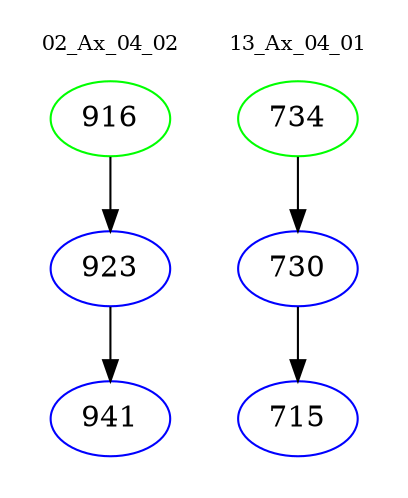 digraph{
subgraph cluster_0 {
color = white
label = "02_Ax_04_02";
fontsize=10;
T0_916 [label="916", color="green"]
T0_916 -> T0_923 [color="black"]
T0_923 [label="923", color="blue"]
T0_923 -> T0_941 [color="black"]
T0_941 [label="941", color="blue"]
}
subgraph cluster_1 {
color = white
label = "13_Ax_04_01";
fontsize=10;
T1_734 [label="734", color="green"]
T1_734 -> T1_730 [color="black"]
T1_730 [label="730", color="blue"]
T1_730 -> T1_715 [color="black"]
T1_715 [label="715", color="blue"]
}
}
